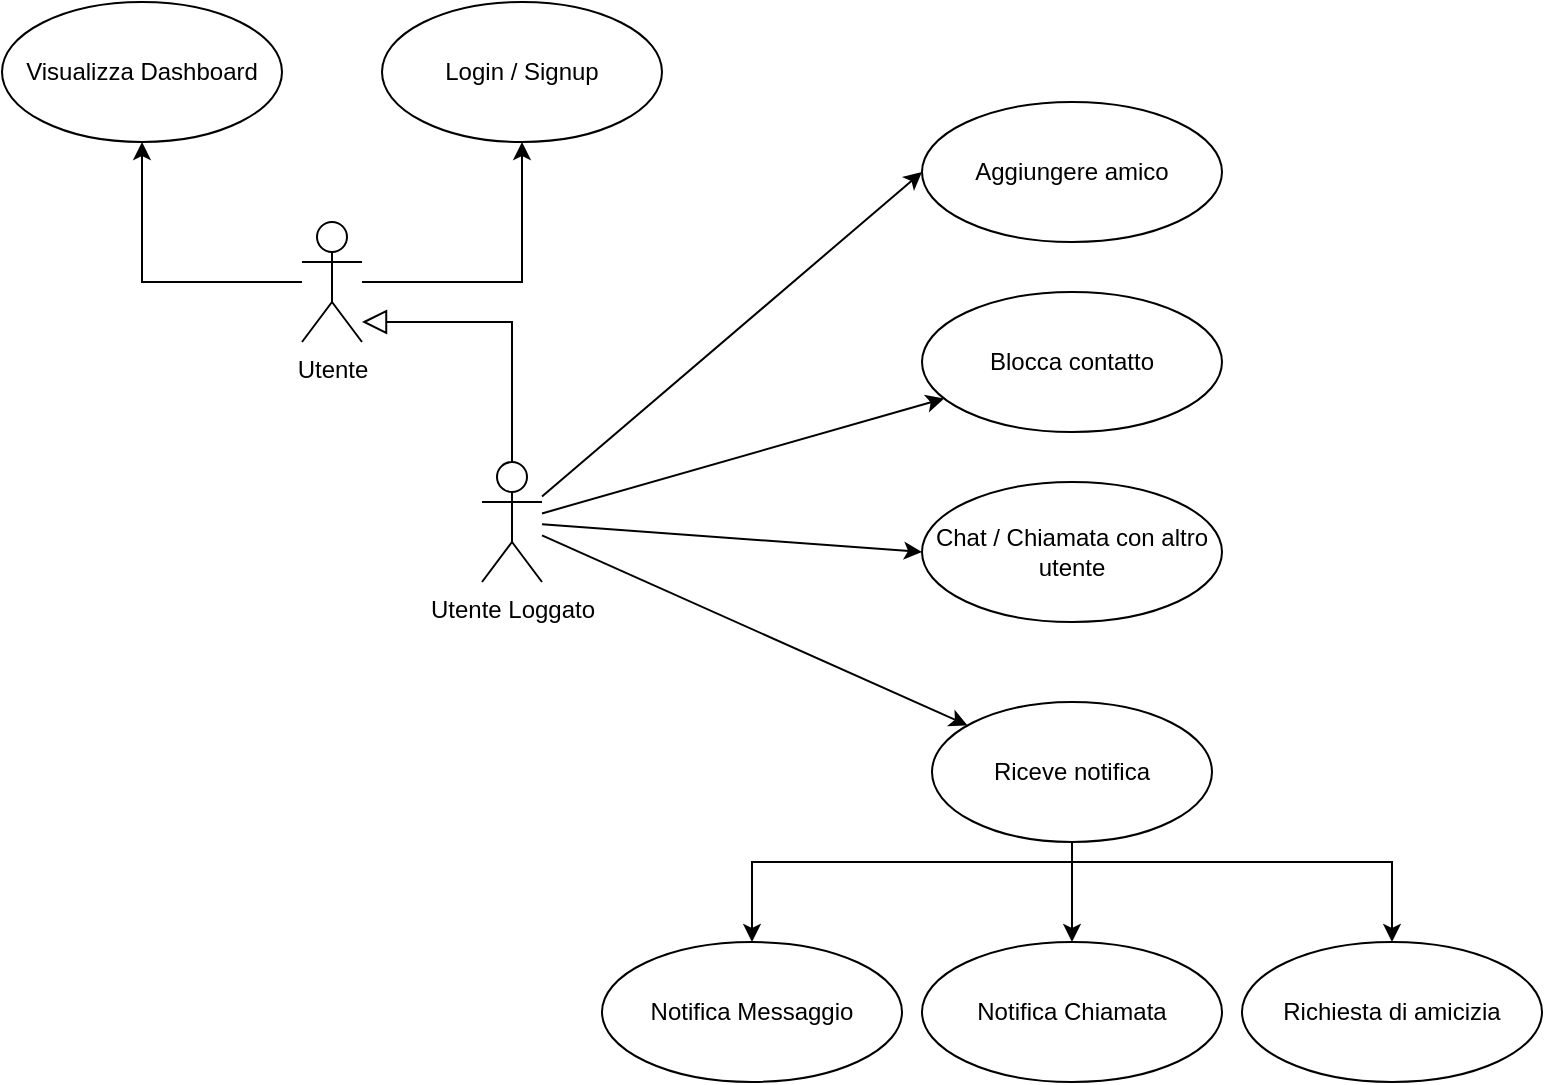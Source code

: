 <mxfile version="21.0.6" type="github">
  <diagram name="casi d&#39;uso" id="L522oNF_uNWGlUxBPbBV">
    <mxGraphModel dx="1016" dy="696" grid="1" gridSize="10" guides="1" tooltips="1" connect="1" arrows="1" fold="1" page="1" pageScale="1" pageWidth="827" pageHeight="1169" math="0" shadow="0">
      <root>
        <mxCell id="0" />
        <mxCell id="1" parent="0" />
        <mxCell id="ZlrdZ9Rfqk7_zWv-UgOn-6" value="" style="edgeStyle=orthogonalEdgeStyle;rounded=0;orthogonalLoop=1;jettySize=auto;html=1;endSize=10;endArrow=block;endFill=0;" edge="1" parent="1" source="ZlrdZ9Rfqk7_zWv-UgOn-1" target="ZlrdZ9Rfqk7_zWv-UgOn-2">
          <mxGeometry relative="1" as="geometry">
            <mxPoint x="390" y="250" as="targetPoint" />
            <Array as="points">
              <mxPoint x="485" y="230" />
            </Array>
          </mxGeometry>
        </mxCell>
        <mxCell id="ZlrdZ9Rfqk7_zWv-UgOn-22" style="rounded=0;orthogonalLoop=1;jettySize=auto;html=1;entryX=0;entryY=0.5;entryDx=0;entryDy=0;" edge="1" parent="1" source="ZlrdZ9Rfqk7_zWv-UgOn-1" target="ZlrdZ9Rfqk7_zWv-UgOn-17">
          <mxGeometry relative="1" as="geometry" />
        </mxCell>
        <mxCell id="ZlrdZ9Rfqk7_zWv-UgOn-23" style="rounded=0;orthogonalLoop=1;jettySize=auto;html=1;" edge="1" parent="1" source="ZlrdZ9Rfqk7_zWv-UgOn-1" target="ZlrdZ9Rfqk7_zWv-UgOn-18">
          <mxGeometry relative="1" as="geometry" />
        </mxCell>
        <mxCell id="ZlrdZ9Rfqk7_zWv-UgOn-24" style="rounded=0;orthogonalLoop=1;jettySize=auto;html=1;entryX=0;entryY=0.5;entryDx=0;entryDy=0;" edge="1" parent="1" source="ZlrdZ9Rfqk7_zWv-UgOn-1" target="ZlrdZ9Rfqk7_zWv-UgOn-19">
          <mxGeometry relative="1" as="geometry" />
        </mxCell>
        <mxCell id="ZlrdZ9Rfqk7_zWv-UgOn-25" style="rounded=0;orthogonalLoop=1;jettySize=auto;html=1;" edge="1" parent="1" source="ZlrdZ9Rfqk7_zWv-UgOn-1" target="ZlrdZ9Rfqk7_zWv-UgOn-20">
          <mxGeometry relative="1" as="geometry" />
        </mxCell>
        <mxCell id="ZlrdZ9Rfqk7_zWv-UgOn-1" value="Utente Loggato" style="shape=umlActor;verticalLabelPosition=bottom;verticalAlign=top;html=1;outlineConnect=0;" vertex="1" parent="1">
          <mxGeometry x="470" y="300" width="30" height="60" as="geometry" />
        </mxCell>
        <mxCell id="ZlrdZ9Rfqk7_zWv-UgOn-11" style="edgeStyle=orthogonalEdgeStyle;rounded=0;orthogonalLoop=1;jettySize=auto;html=1;" edge="1" parent="1" source="ZlrdZ9Rfqk7_zWv-UgOn-2" target="ZlrdZ9Rfqk7_zWv-UgOn-9">
          <mxGeometry relative="1" as="geometry" />
        </mxCell>
        <mxCell id="ZlrdZ9Rfqk7_zWv-UgOn-13" style="edgeStyle=orthogonalEdgeStyle;rounded=0;orthogonalLoop=1;jettySize=auto;html=1;entryX=0.5;entryY=1;entryDx=0;entryDy=0;" edge="1" parent="1" source="ZlrdZ9Rfqk7_zWv-UgOn-2" target="ZlrdZ9Rfqk7_zWv-UgOn-8">
          <mxGeometry relative="1" as="geometry" />
        </mxCell>
        <mxCell id="ZlrdZ9Rfqk7_zWv-UgOn-8" value="Visualizza Dashboard" style="ellipse;whiteSpace=wrap;html=1;" vertex="1" parent="1">
          <mxGeometry x="230" y="70" width="140" height="70" as="geometry" />
        </mxCell>
        <mxCell id="ZlrdZ9Rfqk7_zWv-UgOn-9" value="Login / Signup" style="ellipse;whiteSpace=wrap;html=1;" vertex="1" parent="1">
          <mxGeometry x="420" y="70" width="140" height="70" as="geometry" />
        </mxCell>
        <mxCell id="ZlrdZ9Rfqk7_zWv-UgOn-2" value="Utente" style="shape=umlActor;verticalLabelPosition=bottom;verticalAlign=top;html=1;outlineConnect=0;horizontal=1;" vertex="1" parent="1">
          <mxGeometry x="380" y="180" width="30" height="60" as="geometry" />
        </mxCell>
        <mxCell id="ZlrdZ9Rfqk7_zWv-UgOn-17" value="Aggiungere amico" style="ellipse;whiteSpace=wrap;html=1;" vertex="1" parent="1">
          <mxGeometry x="690" y="120" width="150" height="70" as="geometry" />
        </mxCell>
        <mxCell id="ZlrdZ9Rfqk7_zWv-UgOn-18" value="Blocca contatto" style="ellipse;whiteSpace=wrap;html=1;" vertex="1" parent="1">
          <mxGeometry x="690" y="215" width="150" height="70" as="geometry" />
        </mxCell>
        <mxCell id="ZlrdZ9Rfqk7_zWv-UgOn-19" value="Chat / Chiamata con altro utente" style="ellipse;whiteSpace=wrap;html=1;" vertex="1" parent="1">
          <mxGeometry x="690" y="310" width="150" height="70" as="geometry" />
        </mxCell>
        <mxCell id="ZlrdZ9Rfqk7_zWv-UgOn-29" style="edgeStyle=orthogonalEdgeStyle;rounded=0;orthogonalLoop=1;jettySize=auto;html=1;" edge="1" parent="1" source="ZlrdZ9Rfqk7_zWv-UgOn-20" target="ZlrdZ9Rfqk7_zWv-UgOn-26">
          <mxGeometry relative="1" as="geometry">
            <Array as="points">
              <mxPoint x="765" y="500" />
              <mxPoint x="605" y="500" />
            </Array>
          </mxGeometry>
        </mxCell>
        <mxCell id="ZlrdZ9Rfqk7_zWv-UgOn-30" style="edgeStyle=orthogonalEdgeStyle;rounded=0;orthogonalLoop=1;jettySize=auto;html=1;" edge="1" parent="1" source="ZlrdZ9Rfqk7_zWv-UgOn-20" target="ZlrdZ9Rfqk7_zWv-UgOn-27">
          <mxGeometry relative="1" as="geometry" />
        </mxCell>
        <mxCell id="ZlrdZ9Rfqk7_zWv-UgOn-31" style="edgeStyle=orthogonalEdgeStyle;rounded=0;orthogonalLoop=1;jettySize=auto;html=1;" edge="1" parent="1" source="ZlrdZ9Rfqk7_zWv-UgOn-20" target="ZlrdZ9Rfqk7_zWv-UgOn-28">
          <mxGeometry relative="1" as="geometry">
            <Array as="points">
              <mxPoint x="765" y="500" />
              <mxPoint x="925" y="500" />
            </Array>
          </mxGeometry>
        </mxCell>
        <mxCell id="ZlrdZ9Rfqk7_zWv-UgOn-20" value="Riceve notifica" style="ellipse;whiteSpace=wrap;html=1;" vertex="1" parent="1">
          <mxGeometry x="695" y="420" width="140" height="70" as="geometry" />
        </mxCell>
        <mxCell id="ZlrdZ9Rfqk7_zWv-UgOn-26" value="Notifica Messaggio" style="ellipse;whiteSpace=wrap;html=1;" vertex="1" parent="1">
          <mxGeometry x="530" y="540" width="150" height="70" as="geometry" />
        </mxCell>
        <mxCell id="ZlrdZ9Rfqk7_zWv-UgOn-27" value="Notifica Chiamata" style="ellipse;whiteSpace=wrap;html=1;" vertex="1" parent="1">
          <mxGeometry x="690" y="540" width="150" height="70" as="geometry" />
        </mxCell>
        <mxCell id="ZlrdZ9Rfqk7_zWv-UgOn-28" value="Richiesta di amicizia" style="ellipse;whiteSpace=wrap;html=1;" vertex="1" parent="1">
          <mxGeometry x="850" y="540" width="150" height="70" as="geometry" />
        </mxCell>
      </root>
    </mxGraphModel>
  </diagram>
</mxfile>
